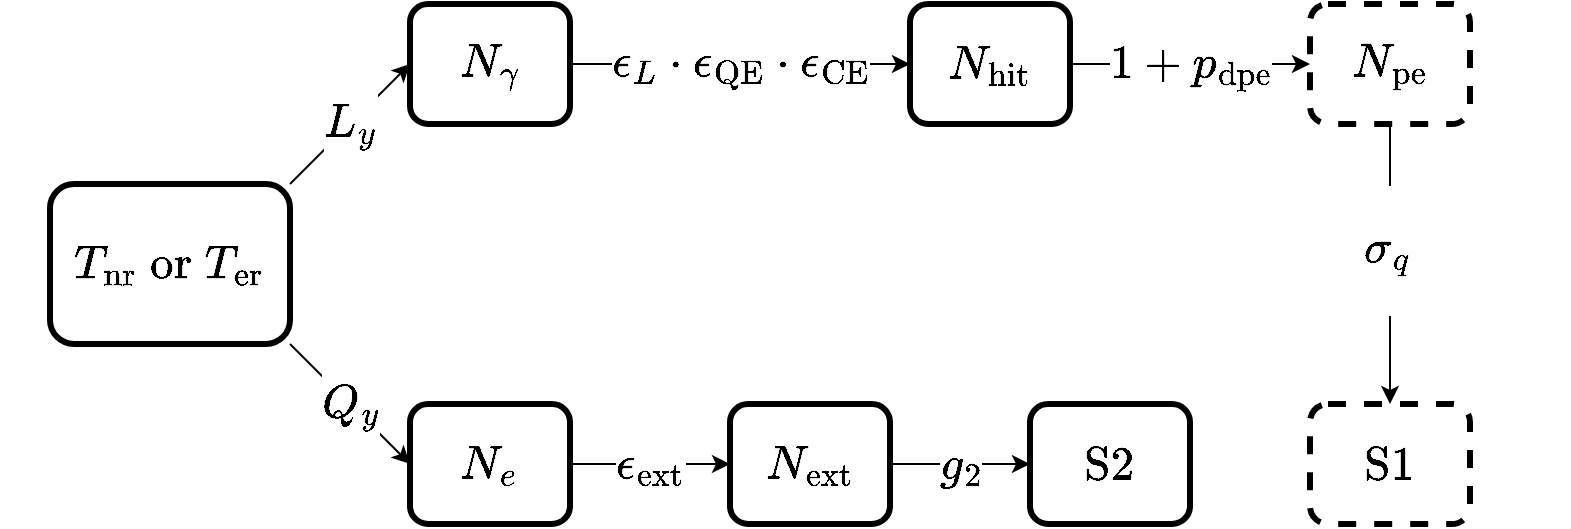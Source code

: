 <mxfile version="18.1.2" type="device"><diagram id="J35q7cy3aaon3UyBOGh1" name="Page-1"><mxGraphModel dx="1397" dy="826" grid="1" gridSize="10" guides="1" tooltips="1" connect="1" arrows="1" fold="1" page="1" pageScale="1" pageWidth="850" pageHeight="1100" math="1" shadow="0"><root><mxCell id="0"/><mxCell id="1" parent="0"/><mxCell id="POjGABDxHY5KD6KRpMOK-1" value="&lt;font style=&quot;font-size: 20px;&quot;&gt;$$T_{\mathrm{nr}}\ \mathrm{or}\ T_{\mathrm{er}}$$&lt;/font&gt;" style="rounded=1;whiteSpace=wrap;html=1;fillColor=none;strokeWidth=3;" vertex="1" parent="1"><mxGeometry x="40" y="240" width="120" height="80" as="geometry"/></mxCell><mxCell id="POjGABDxHY5KD6KRpMOK-2" value="&lt;font style=&quot;font-size: 20px;&quot;&gt;$$N_\gamma$$&lt;/font&gt;" style="rounded=1;whiteSpace=wrap;html=1;fontSize=24;strokeWidth=3;fillColor=none;" vertex="1" parent="1"><mxGeometry x="220" y="150" width="80" height="60" as="geometry"/></mxCell><mxCell id="POjGABDxHY5KD6KRpMOK-4" value="&lt;font style=&quot;font-size: 20px;&quot;&gt;$$N_e$$&lt;/font&gt;" style="rounded=1;whiteSpace=wrap;html=1;fontSize=24;strokeWidth=3;fillColor=none;" vertex="1" parent="1"><mxGeometry x="220" y="350" width="80" height="60" as="geometry"/></mxCell><mxCell id="POjGABDxHY5KD6KRpMOK-5" value="&lt;font style=&quot;font-size: 20px;&quot;&gt;$$N_{\mathrm{hit}}$$&lt;/font&gt;" style="rounded=1;whiteSpace=wrap;html=1;fontSize=24;strokeWidth=3;fillColor=none;" vertex="1" parent="1"><mxGeometry x="470" y="150" width="80" height="60" as="geometry"/></mxCell><mxCell id="POjGABDxHY5KD6KRpMOK-9" value="&lt;font style=&quot;font-size: 20px;&quot;&gt;$$N_{\mathrm{ext}}$$&lt;/font&gt;" style="rounded=1;whiteSpace=wrap;html=1;fontSize=24;strokeWidth=3;fillColor=none;" vertex="1" parent="1"><mxGeometry x="380" y="350" width="80" height="60" as="geometry"/></mxCell><mxCell id="POjGABDxHY5KD6KRpMOK-10" value="&lt;font style=&quot;font-size: 20px;&quot;&gt;$$L_y$$&lt;/font&gt;" style="endArrow=classic;html=1;rounded=0;fontSize=24;exitX=1;exitY=0;exitDx=0;exitDy=0;entryX=0;entryY=0.5;entryDx=0;entryDy=0;" edge="1" parent="1" source="POjGABDxHY5KD6KRpMOK-1" target="POjGABDxHY5KD6KRpMOK-2"><mxGeometry width="50" height="50" relative="1" as="geometry"><mxPoint x="330" y="360" as="sourcePoint"/><mxPoint x="380" y="310" as="targetPoint"/></mxGeometry></mxCell><mxCell id="POjGABDxHY5KD6KRpMOK-11" value="&lt;font style=&quot;font-size: 20px;&quot;&gt;$$Q_y$$&lt;/font&gt;" style="endArrow=classic;html=1;rounded=0;fontSize=24;exitX=1;exitY=1;exitDx=0;exitDy=0;entryX=0;entryY=0.5;entryDx=0;entryDy=0;" edge="1" parent="1" source="POjGABDxHY5KD6KRpMOK-1" target="POjGABDxHY5KD6KRpMOK-4"><mxGeometry width="50" height="50" relative="1" as="geometry"><mxPoint x="160" y="240" as="sourcePoint"/><mxPoint x="240" y="190" as="targetPoint"/></mxGeometry></mxCell><mxCell id="POjGABDxHY5KD6KRpMOK-12" value="&lt;font style=&quot;font-size: 20px;&quot;&gt;$$1+p_{\mathrm{dpe}}$$&lt;/font&gt;" style="endArrow=classic;html=1;rounded=0;fontSize=24;exitX=1;exitY=0.5;exitDx=0;exitDy=0;entryX=0;entryY=0.5;entryDx=0;entryDy=0;" edge="1" parent="1" source="POjGABDxHY5KD6KRpMOK-5" target="POjGABDxHY5KD6KRpMOK-17"><mxGeometry width="50" height="50" relative="1" as="geometry"><mxPoint x="440" y="360" as="sourcePoint"/><mxPoint x="490" y="310" as="targetPoint"/></mxGeometry></mxCell><mxCell id="POjGABDxHY5KD6KRpMOK-13" value="&lt;font style=&quot;font-size: 20px;&quot;&gt;$$\epsilon_\mathrm{ext}$$&lt;/font&gt;" style="endArrow=classic;html=1;rounded=0;fontSize=24;entryX=0;entryY=0.5;entryDx=0;entryDy=0;exitX=1;exitY=0.5;exitDx=0;exitDy=0;" edge="1" parent="1" source="POjGABDxHY5KD6KRpMOK-4" target="POjGABDxHY5KD6KRpMOK-9"><mxGeometry width="50" height="50" relative="1" as="geometry"><mxPoint x="330" y="420" as="sourcePoint"/><mxPoint x="380" y="370" as="targetPoint"/></mxGeometry></mxCell><mxCell id="POjGABDxHY5KD6KRpMOK-15" value="&lt;font style=&quot;font-size: 20px;&quot;&gt;$$\mathrm{S2}$$&lt;/font&gt;" style="rounded=1;whiteSpace=wrap;html=1;fontSize=24;strokeWidth=3;fillColor=none;" vertex="1" parent="1"><mxGeometry x="530" y="350" width="80" height="60" as="geometry"/></mxCell><mxCell id="POjGABDxHY5KD6KRpMOK-16" value="&lt;font style=&quot;font-size: 20px;&quot;&gt;$$g_2$$&lt;/font&gt;" style="endArrow=classic;html=1;rounded=0;fontSize=24;entryX=0;entryY=0.5;entryDx=0;entryDy=0;exitX=1;exitY=0.5;exitDx=0;exitDy=0;" edge="1" parent="1" source="POjGABDxHY5KD6KRpMOK-9" target="POjGABDxHY5KD6KRpMOK-15"><mxGeometry width="50" height="50" relative="1" as="geometry"><mxPoint x="510" y="390" as="sourcePoint"/><mxPoint x="590" y="390" as="targetPoint"/></mxGeometry></mxCell><mxCell id="POjGABDxHY5KD6KRpMOK-17" value="&lt;font style=&quot;font-size: 20px;&quot;&gt;$$N_\mathrm{pe}$$&lt;/font&gt;" style="rounded=1;whiteSpace=wrap;html=1;fontSize=24;strokeWidth=3;fillColor=none;dashed=1;" vertex="1" parent="1"><mxGeometry x="670" y="150" width="80" height="60" as="geometry"/></mxCell><mxCell id="POjGABDxHY5KD6KRpMOK-18" value="&lt;font style=&quot;font-size: 20px;&quot;&gt;$$\epsilon_L\cdot\epsilon_{\mathrm{QE}}\cdot\epsilon_{\mathrm{CE}}$$&lt;/font&gt;" style="endArrow=classic;html=1;rounded=0;fontSize=24;exitX=1;exitY=0.5;exitDx=0;exitDy=0;entryX=0;entryY=0.5;entryDx=0;entryDy=0;" edge="1" parent="1" source="POjGABDxHY5KD6KRpMOK-2" target="POjGABDxHY5KD6KRpMOK-5"><mxGeometry width="50" height="50" relative="1" as="geometry"><mxPoint x="600" y="190" as="sourcePoint"/><mxPoint x="470" y="180" as="targetPoint"/></mxGeometry></mxCell><mxCell id="POjGABDxHY5KD6KRpMOK-21" value="&lt;font style=&quot;font-size: 20px;&quot;&gt;$$\mathrm{S1}$$&lt;/font&gt;" style="rounded=1;whiteSpace=wrap;html=1;fontSize=24;strokeWidth=3;fillColor=none;dashed=1;" vertex="1" parent="1"><mxGeometry x="670" y="350" width="80" height="60" as="geometry"/></mxCell><mxCell id="POjGABDxHY5KD6KRpMOK-22" value="" style="endArrow=classic;html=1;rounded=0;fontSize=20;exitX=0.5;exitY=1;exitDx=0;exitDy=0;entryX=0.5;entryY=0;entryDx=0;entryDy=0;" edge="1" parent="1" source="POjGABDxHY5KD6KRpMOK-17" target="POjGABDxHY5KD6KRpMOK-21"><mxGeometry width="50" height="50" relative="1" as="geometry"><mxPoint x="540" y="360" as="sourcePoint"/><mxPoint x="590" y="310" as="targetPoint"/></mxGeometry></mxCell><mxCell id="POjGABDxHY5KD6KRpMOK-23" value="$$\sigma_q$$" style="edgeLabel;html=1;align=center;verticalAlign=middle;resizable=0;points=[];fontSize=20;" vertex="1" connectable="0" parent="POjGABDxHY5KD6KRpMOK-22"><mxGeometry x="-0.1" y="-2" relative="1" as="geometry"><mxPoint as="offset"/></mxGeometry></mxCell></root></mxGraphModel></diagram></mxfile>